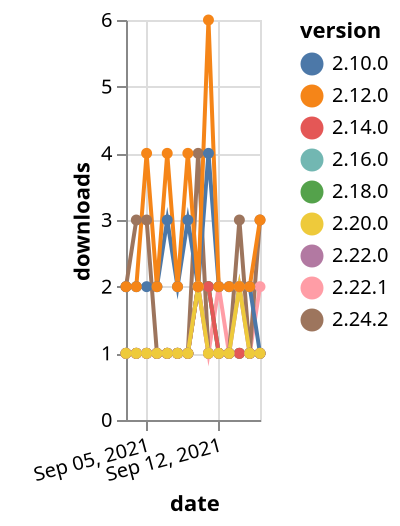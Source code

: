 {"$schema": "https://vega.github.io/schema/vega-lite/v5.json", "description": "A simple bar chart with embedded data.", "data": {"values": [{"date": "2021-09-03", "total": 228, "delta": 1, "version": "2.16.0"}, {"date": "2021-09-04", "total": 229, "delta": 1, "version": "2.16.0"}, {"date": "2021-09-05", "total": 230, "delta": 1, "version": "2.16.0"}, {"date": "2021-09-06", "total": 231, "delta": 1, "version": "2.16.0"}, {"date": "2021-09-07", "total": 232, "delta": 1, "version": "2.16.0"}, {"date": "2021-09-08", "total": 233, "delta": 1, "version": "2.16.0"}, {"date": "2021-09-09", "total": 234, "delta": 1, "version": "2.16.0"}, {"date": "2021-09-10", "total": 236, "delta": 2, "version": "2.16.0"}, {"date": "2021-09-11", "total": 238, "delta": 2, "version": "2.16.0"}, {"date": "2021-09-12", "total": 239, "delta": 1, "version": "2.16.0"}, {"date": "2021-09-13", "total": 240, "delta": 1, "version": "2.16.0"}, {"date": "2021-09-14", "total": 241, "delta": 1, "version": "2.16.0"}, {"date": "2021-09-15", "total": 242, "delta": 1, "version": "2.16.0"}, {"date": "2021-09-16", "total": 243, "delta": 1, "version": "2.16.0"}, {"date": "2021-09-03", "total": 147, "delta": 1, "version": "2.22.1"}, {"date": "2021-09-04", "total": 148, "delta": 1, "version": "2.22.1"}, {"date": "2021-09-05", "total": 149, "delta": 1, "version": "2.22.1"}, {"date": "2021-09-06", "total": 150, "delta": 1, "version": "2.22.1"}, {"date": "2021-09-07", "total": 151, "delta": 1, "version": "2.22.1"}, {"date": "2021-09-08", "total": 152, "delta": 1, "version": "2.22.1"}, {"date": "2021-09-09", "total": 153, "delta": 1, "version": "2.22.1"}, {"date": "2021-09-10", "total": 155, "delta": 2, "version": "2.22.1"}, {"date": "2021-09-11", "total": 156, "delta": 1, "version": "2.22.1"}, {"date": "2021-09-12", "total": 158, "delta": 2, "version": "2.22.1"}, {"date": "2021-09-13", "total": 159, "delta": 1, "version": "2.22.1"}, {"date": "2021-09-14", "total": 160, "delta": 1, "version": "2.22.1"}, {"date": "2021-09-15", "total": 161, "delta": 1, "version": "2.22.1"}, {"date": "2021-09-16", "total": 163, "delta": 2, "version": "2.22.1"}, {"date": "2021-09-03", "total": 148, "delta": 2, "version": "2.24.2"}, {"date": "2021-09-04", "total": 151, "delta": 3, "version": "2.24.2"}, {"date": "2021-09-05", "total": 154, "delta": 3, "version": "2.24.2"}, {"date": "2021-09-06", "total": 155, "delta": 1, "version": "2.24.2"}, {"date": "2021-09-07", "total": 156, "delta": 1, "version": "2.24.2"}, {"date": "2021-09-08", "total": 157, "delta": 1, "version": "2.24.2"}, {"date": "2021-09-09", "total": 158, "delta": 1, "version": "2.24.2"}, {"date": "2021-09-10", "total": 162, "delta": 4, "version": "2.24.2"}, {"date": "2021-09-11", "total": 163, "delta": 1, "version": "2.24.2"}, {"date": "2021-09-12", "total": 164, "delta": 1, "version": "2.24.2"}, {"date": "2021-09-13", "total": 165, "delta": 1, "version": "2.24.2"}, {"date": "2021-09-14", "total": 168, "delta": 3, "version": "2.24.2"}, {"date": "2021-09-15", "total": 169, "delta": 1, "version": "2.24.2"}, {"date": "2021-09-16", "total": 172, "delta": 3, "version": "2.24.2"}, {"date": "2021-09-03", "total": 2581, "delta": 2, "version": "2.10.0"}, {"date": "2021-09-04", "total": 2583, "delta": 2, "version": "2.10.0"}, {"date": "2021-09-05", "total": 2585, "delta": 2, "version": "2.10.0"}, {"date": "2021-09-06", "total": 2587, "delta": 2, "version": "2.10.0"}, {"date": "2021-09-07", "total": 2590, "delta": 3, "version": "2.10.0"}, {"date": "2021-09-08", "total": 2592, "delta": 2, "version": "2.10.0"}, {"date": "2021-09-09", "total": 2595, "delta": 3, "version": "2.10.0"}, {"date": "2021-09-10", "total": 2597, "delta": 2, "version": "2.10.0"}, {"date": "2021-09-11", "total": 2601, "delta": 4, "version": "2.10.0"}, {"date": "2021-09-12", "total": 2603, "delta": 2, "version": "2.10.0"}, {"date": "2021-09-13", "total": 2605, "delta": 2, "version": "2.10.0"}, {"date": "2021-09-14", "total": 2607, "delta": 2, "version": "2.10.0"}, {"date": "2021-09-15", "total": 2609, "delta": 2, "version": "2.10.0"}, {"date": "2021-09-16", "total": 2610, "delta": 1, "version": "2.10.0"}, {"date": "2021-09-03", "total": 210, "delta": 1, "version": "2.18.0"}, {"date": "2021-09-04", "total": 211, "delta": 1, "version": "2.18.0"}, {"date": "2021-09-05", "total": 212, "delta": 1, "version": "2.18.0"}, {"date": "2021-09-06", "total": 213, "delta": 1, "version": "2.18.0"}, {"date": "2021-09-07", "total": 214, "delta": 1, "version": "2.18.0"}, {"date": "2021-09-08", "total": 215, "delta": 1, "version": "2.18.0"}, {"date": "2021-09-09", "total": 216, "delta": 1, "version": "2.18.0"}, {"date": "2021-09-10", "total": 218, "delta": 2, "version": "2.18.0"}, {"date": "2021-09-11", "total": 220, "delta": 2, "version": "2.18.0"}, {"date": "2021-09-12", "total": 221, "delta": 1, "version": "2.18.0"}, {"date": "2021-09-13", "total": 222, "delta": 1, "version": "2.18.0"}, {"date": "2021-09-14", "total": 223, "delta": 1, "version": "2.18.0"}, {"date": "2021-09-15", "total": 224, "delta": 1, "version": "2.18.0"}, {"date": "2021-09-16", "total": 225, "delta": 1, "version": "2.18.0"}, {"date": "2021-09-03", "total": 285, "delta": 1, "version": "2.14.0"}, {"date": "2021-09-04", "total": 286, "delta": 1, "version": "2.14.0"}, {"date": "2021-09-05", "total": 287, "delta": 1, "version": "2.14.0"}, {"date": "2021-09-06", "total": 288, "delta": 1, "version": "2.14.0"}, {"date": "2021-09-07", "total": 289, "delta": 1, "version": "2.14.0"}, {"date": "2021-09-08", "total": 290, "delta": 1, "version": "2.14.0"}, {"date": "2021-09-09", "total": 291, "delta": 1, "version": "2.14.0"}, {"date": "2021-09-10", "total": 293, "delta": 2, "version": "2.14.0"}, {"date": "2021-09-11", "total": 295, "delta": 2, "version": "2.14.0"}, {"date": "2021-09-12", "total": 296, "delta": 1, "version": "2.14.0"}, {"date": "2021-09-13", "total": 297, "delta": 1, "version": "2.14.0"}, {"date": "2021-09-14", "total": 298, "delta": 1, "version": "2.14.0"}, {"date": "2021-09-15", "total": 299, "delta": 1, "version": "2.14.0"}, {"date": "2021-09-16", "total": 300, "delta": 1, "version": "2.14.0"}, {"date": "2021-09-03", "total": 169, "delta": 1, "version": "2.22.0"}, {"date": "2021-09-04", "total": 170, "delta": 1, "version": "2.22.0"}, {"date": "2021-09-05", "total": 171, "delta": 1, "version": "2.22.0"}, {"date": "2021-09-06", "total": 172, "delta": 1, "version": "2.22.0"}, {"date": "2021-09-07", "total": 173, "delta": 1, "version": "2.22.0"}, {"date": "2021-09-08", "total": 174, "delta": 1, "version": "2.22.0"}, {"date": "2021-09-09", "total": 175, "delta": 1, "version": "2.22.0"}, {"date": "2021-09-10", "total": 177, "delta": 2, "version": "2.22.0"}, {"date": "2021-09-11", "total": 178, "delta": 1, "version": "2.22.0"}, {"date": "2021-09-12", "total": 179, "delta": 1, "version": "2.22.0"}, {"date": "2021-09-13", "total": 180, "delta": 1, "version": "2.22.0"}, {"date": "2021-09-14", "total": 182, "delta": 2, "version": "2.22.0"}, {"date": "2021-09-15", "total": 183, "delta": 1, "version": "2.22.0"}, {"date": "2021-09-16", "total": 184, "delta": 1, "version": "2.22.0"}, {"date": "2021-09-03", "total": 187, "delta": 1, "version": "2.20.0"}, {"date": "2021-09-04", "total": 188, "delta": 1, "version": "2.20.0"}, {"date": "2021-09-05", "total": 189, "delta": 1, "version": "2.20.0"}, {"date": "2021-09-06", "total": 190, "delta": 1, "version": "2.20.0"}, {"date": "2021-09-07", "total": 191, "delta": 1, "version": "2.20.0"}, {"date": "2021-09-08", "total": 192, "delta": 1, "version": "2.20.0"}, {"date": "2021-09-09", "total": 193, "delta": 1, "version": "2.20.0"}, {"date": "2021-09-10", "total": 195, "delta": 2, "version": "2.20.0"}, {"date": "2021-09-11", "total": 196, "delta": 1, "version": "2.20.0"}, {"date": "2021-09-12", "total": 197, "delta": 1, "version": "2.20.0"}, {"date": "2021-09-13", "total": 198, "delta": 1, "version": "2.20.0"}, {"date": "2021-09-14", "total": 200, "delta": 2, "version": "2.20.0"}, {"date": "2021-09-15", "total": 201, "delta": 1, "version": "2.20.0"}, {"date": "2021-09-16", "total": 202, "delta": 1, "version": "2.20.0"}, {"date": "2021-09-03", "total": 2605, "delta": 2, "version": "2.12.0"}, {"date": "2021-09-04", "total": 2607, "delta": 2, "version": "2.12.0"}, {"date": "2021-09-05", "total": 2611, "delta": 4, "version": "2.12.0"}, {"date": "2021-09-06", "total": 2613, "delta": 2, "version": "2.12.0"}, {"date": "2021-09-07", "total": 2617, "delta": 4, "version": "2.12.0"}, {"date": "2021-09-08", "total": 2619, "delta": 2, "version": "2.12.0"}, {"date": "2021-09-09", "total": 2623, "delta": 4, "version": "2.12.0"}, {"date": "2021-09-10", "total": 2625, "delta": 2, "version": "2.12.0"}, {"date": "2021-09-11", "total": 2631, "delta": 6, "version": "2.12.0"}, {"date": "2021-09-12", "total": 2633, "delta": 2, "version": "2.12.0"}, {"date": "2021-09-13", "total": 2635, "delta": 2, "version": "2.12.0"}, {"date": "2021-09-14", "total": 2637, "delta": 2, "version": "2.12.0"}, {"date": "2021-09-15", "total": 2639, "delta": 2, "version": "2.12.0"}, {"date": "2021-09-16", "total": 2642, "delta": 3, "version": "2.12.0"}]}, "width": "container", "mark": {"type": "line", "point": {"filled": true}}, "encoding": {"x": {"field": "date", "type": "temporal", "timeUnit": "yearmonthdate", "title": "date", "axis": {"labelAngle": -15}}, "y": {"field": "delta", "type": "quantitative", "title": "downloads"}, "color": {"field": "version", "type": "nominal"}, "tooltip": {"field": "delta"}}}